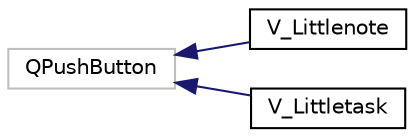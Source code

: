 digraph "Graphical Class Hierarchy"
{
  edge [fontname="Helvetica",fontsize="10",labelfontname="Helvetica",labelfontsize="10"];
  node [fontname="Helvetica",fontsize="10",shape=record];
  rankdir="LR";
  Node1 [label="QPushButton",height=0.2,width=0.4,color="grey75", fillcolor="white", style="filled"];
  Node1 -> Node2 [dir="back",color="midnightblue",fontsize="10",style="solid",fontname="Helvetica"];
  Node2 [label="V_Littlenote",height=0.2,width=0.4,color="black", fillcolor="white", style="filled",URL="$class_v___littlenote.html",tooltip="class responsable de l&#39;affichage du bouton représentant les notes dans le menu de gauche..."];
  Node1 -> Node3 [dir="back",color="midnightblue",fontsize="10",style="solid",fontname="Helvetica"];
  Node3 [label="V_Littletask",height=0.2,width=0.4,color="black", fillcolor="white", style="filled",URL="$class_v___littletask.html",tooltip="class responsable de l&#39;affichage du bouton représentant les taches dans le menu de gauche..."];
}
